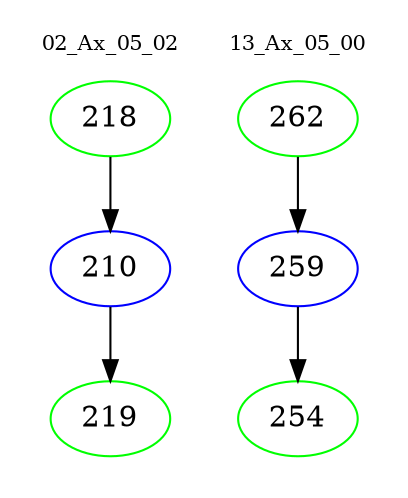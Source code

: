digraph{
subgraph cluster_0 {
color = white
label = "02_Ax_05_02";
fontsize=10;
T0_218 [label="218", color="green"]
T0_218 -> T0_210 [color="black"]
T0_210 [label="210", color="blue"]
T0_210 -> T0_219 [color="black"]
T0_219 [label="219", color="green"]
}
subgraph cluster_1 {
color = white
label = "13_Ax_05_00";
fontsize=10;
T1_262 [label="262", color="green"]
T1_262 -> T1_259 [color="black"]
T1_259 [label="259", color="blue"]
T1_259 -> T1_254 [color="black"]
T1_254 [label="254", color="green"]
}
}

